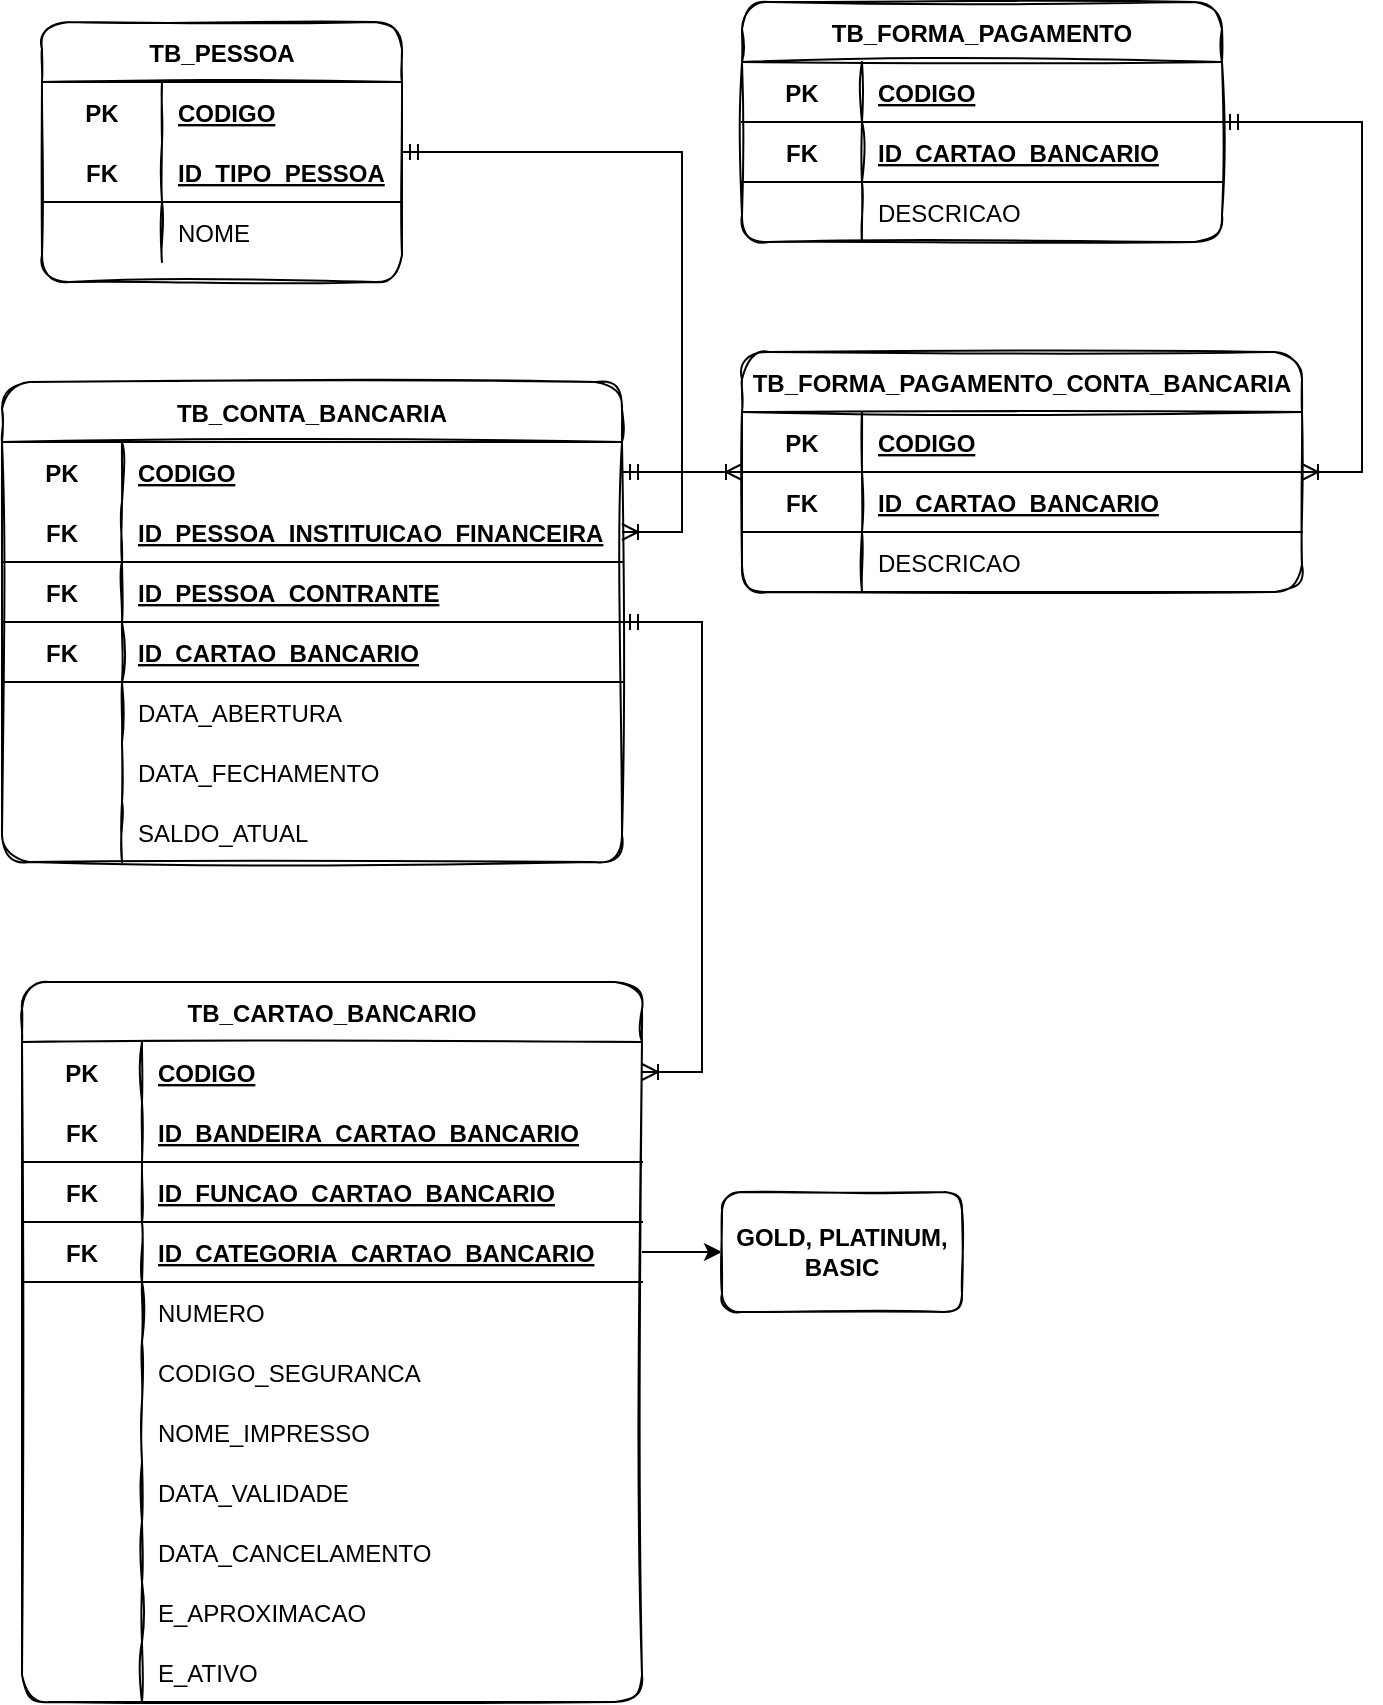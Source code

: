 <mxfile version="20.2.3" type="device"><diagram id="7xAocOdimt_R-iWWZXee" name="Página-1"><mxGraphModel dx="1460" dy="790" grid="1" gridSize="10" guides="1" tooltips="1" connect="1" arrows="1" fold="1" page="1" pageScale="1" pageWidth="827" pageHeight="1169" math="0" shadow="0"><root><mxCell id="0"/><mxCell id="1" parent="0"/><mxCell id="Hyf681FsV0uD0rHjNkqq-1" value="TB_PESSOA" style="shape=table;startSize=30;container=1;collapsible=1;childLayout=tableLayout;fixedRows=1;rowLines=0;fontStyle=1;align=center;resizeLast=1;rounded=1;sketch=1;shadow=0;" vertex="1" parent="1"><mxGeometry x="30" y="20" width="180" height="130" as="geometry"/></mxCell><mxCell id="Hyf681FsV0uD0rHjNkqq-2" value="" style="shape=tableRow;horizontal=0;startSize=0;swimlaneHead=0;swimlaneBody=0;fillColor=none;collapsible=0;dropTarget=0;points=[[0,0.5],[1,0.5]];portConstraint=eastwest;top=0;left=0;right=0;bottom=0;" vertex="1" parent="Hyf681FsV0uD0rHjNkqq-1"><mxGeometry y="30" width="180" height="30" as="geometry"/></mxCell><mxCell id="Hyf681FsV0uD0rHjNkqq-3" value="PK" style="shape=partialRectangle;connectable=0;fillColor=none;top=0;left=0;bottom=0;right=0;fontStyle=1;overflow=hidden;" vertex="1" parent="Hyf681FsV0uD0rHjNkqq-2"><mxGeometry width="60" height="30" as="geometry"><mxRectangle width="60" height="30" as="alternateBounds"/></mxGeometry></mxCell><mxCell id="Hyf681FsV0uD0rHjNkqq-4" value="CODIGO" style="shape=partialRectangle;connectable=0;fillColor=none;top=0;left=0;bottom=0;right=0;align=left;spacingLeft=6;fontStyle=5;overflow=hidden;" vertex="1" parent="Hyf681FsV0uD0rHjNkqq-2"><mxGeometry x="60" width="120" height="30" as="geometry"><mxRectangle width="120" height="30" as="alternateBounds"/></mxGeometry></mxCell><mxCell id="Hyf681FsV0uD0rHjNkqq-5" value="" style="shape=tableRow;horizontal=0;startSize=0;swimlaneHead=0;swimlaneBody=0;fillColor=none;collapsible=0;dropTarget=0;points=[[0,0.5],[1,0.5]];portConstraint=eastwest;top=0;left=0;right=0;bottom=1;" vertex="1" parent="Hyf681FsV0uD0rHjNkqq-1"><mxGeometry y="60" width="180" height="30" as="geometry"/></mxCell><mxCell id="Hyf681FsV0uD0rHjNkqq-6" value="FK" style="shape=partialRectangle;connectable=0;fillColor=none;top=0;left=0;bottom=0;right=0;fontStyle=1;overflow=hidden;" vertex="1" parent="Hyf681FsV0uD0rHjNkqq-5"><mxGeometry width="60" height="30" as="geometry"><mxRectangle width="60" height="30" as="alternateBounds"/></mxGeometry></mxCell><mxCell id="Hyf681FsV0uD0rHjNkqq-7" value="ID_TIPO_PESSOA" style="shape=partialRectangle;connectable=0;fillColor=none;top=0;left=0;bottom=0;right=0;align=left;spacingLeft=6;fontStyle=5;overflow=hidden;" vertex="1" parent="Hyf681FsV0uD0rHjNkqq-5"><mxGeometry x="60" width="120" height="30" as="geometry"><mxRectangle width="120" height="30" as="alternateBounds"/></mxGeometry></mxCell><mxCell id="Hyf681FsV0uD0rHjNkqq-8" value="" style="shape=tableRow;horizontal=0;startSize=0;swimlaneHead=0;swimlaneBody=0;fillColor=none;collapsible=0;dropTarget=0;points=[[0,0.5],[1,0.5]];portConstraint=eastwest;top=0;left=0;right=0;bottom=0;" vertex="1" parent="Hyf681FsV0uD0rHjNkqq-1"><mxGeometry y="90" width="180" height="30" as="geometry"/></mxCell><mxCell id="Hyf681FsV0uD0rHjNkqq-9" value="" style="shape=partialRectangle;connectable=0;fillColor=none;top=0;left=0;bottom=0;right=0;editable=1;overflow=hidden;" vertex="1" parent="Hyf681FsV0uD0rHjNkqq-8"><mxGeometry width="60" height="30" as="geometry"><mxRectangle width="60" height="30" as="alternateBounds"/></mxGeometry></mxCell><mxCell id="Hyf681FsV0uD0rHjNkqq-10" value="NOME" style="shape=partialRectangle;connectable=0;fillColor=none;top=0;left=0;bottom=0;right=0;align=left;spacingLeft=6;overflow=hidden;" vertex="1" parent="Hyf681FsV0uD0rHjNkqq-8"><mxGeometry x="60" width="120" height="30" as="geometry"><mxRectangle width="120" height="30" as="alternateBounds"/></mxGeometry></mxCell><mxCell id="Hyf681FsV0uD0rHjNkqq-14" value="TB_CONTA_BANCARIA" style="shape=table;startSize=30;container=1;collapsible=1;childLayout=tableLayout;fixedRows=1;rowLines=0;fontStyle=1;align=center;resizeLast=1;rounded=1;sketch=1;shadow=0;" vertex="1" parent="1"><mxGeometry x="10" y="200" width="310" height="240" as="geometry"/></mxCell><mxCell id="Hyf681FsV0uD0rHjNkqq-15" value="" style="shape=tableRow;horizontal=0;startSize=0;swimlaneHead=0;swimlaneBody=0;fillColor=none;collapsible=0;dropTarget=0;points=[[0,0.5],[1,0.5]];portConstraint=eastwest;top=0;left=0;right=0;bottom=0;" vertex="1" parent="Hyf681FsV0uD0rHjNkqq-14"><mxGeometry y="30" width="310" height="30" as="geometry"/></mxCell><mxCell id="Hyf681FsV0uD0rHjNkqq-16" value="PK" style="shape=partialRectangle;connectable=0;fillColor=none;top=0;left=0;bottom=0;right=0;fontStyle=1;overflow=hidden;" vertex="1" parent="Hyf681FsV0uD0rHjNkqq-15"><mxGeometry width="60" height="30" as="geometry"><mxRectangle width="60" height="30" as="alternateBounds"/></mxGeometry></mxCell><mxCell id="Hyf681FsV0uD0rHjNkqq-17" value="CODIGO" style="shape=partialRectangle;connectable=0;fillColor=none;top=0;left=0;bottom=0;right=0;align=left;spacingLeft=6;fontStyle=5;overflow=hidden;" vertex="1" parent="Hyf681FsV0uD0rHjNkqq-15"><mxGeometry x="60" width="250" height="30" as="geometry"><mxRectangle width="250" height="30" as="alternateBounds"/></mxGeometry></mxCell><mxCell id="Hyf681FsV0uD0rHjNkqq-18" value="" style="shape=tableRow;horizontal=0;startSize=0;swimlaneHead=0;swimlaneBody=0;fillColor=none;collapsible=0;dropTarget=0;points=[[0,0.5],[1,0.5]];portConstraint=eastwest;top=0;left=0;right=0;bottom=1;" vertex="1" parent="Hyf681FsV0uD0rHjNkqq-14"><mxGeometry y="60" width="310" height="30" as="geometry"/></mxCell><mxCell id="Hyf681FsV0uD0rHjNkqq-19" value="FK" style="shape=partialRectangle;connectable=0;fillColor=none;top=0;left=0;bottom=0;right=0;fontStyle=1;overflow=hidden;" vertex="1" parent="Hyf681FsV0uD0rHjNkqq-18"><mxGeometry width="60" height="30" as="geometry"><mxRectangle width="60" height="30" as="alternateBounds"/></mxGeometry></mxCell><mxCell id="Hyf681FsV0uD0rHjNkqq-20" value="ID_PESSOA_INSTITUICAO_FINANCEIRA" style="shape=partialRectangle;connectable=0;fillColor=none;top=0;left=0;bottom=0;right=0;align=left;spacingLeft=6;fontStyle=5;overflow=hidden;" vertex="1" parent="Hyf681FsV0uD0rHjNkqq-18"><mxGeometry x="60" width="250" height="30" as="geometry"><mxRectangle width="250" height="30" as="alternateBounds"/></mxGeometry></mxCell><mxCell id="Hyf681FsV0uD0rHjNkqq-40" value="" style="shape=tableRow;horizontal=0;startSize=0;swimlaneHead=0;swimlaneBody=0;fillColor=none;collapsible=0;dropTarget=0;points=[[0,0.5],[1,0.5]];portConstraint=eastwest;top=0;left=0;right=0;bottom=1;" vertex="1" parent="Hyf681FsV0uD0rHjNkqq-14"><mxGeometry y="90" width="310" height="30" as="geometry"/></mxCell><mxCell id="Hyf681FsV0uD0rHjNkqq-41" value="FK" style="shape=partialRectangle;connectable=0;fillColor=none;top=0;left=0;bottom=0;right=0;fontStyle=1;overflow=hidden;" vertex="1" parent="Hyf681FsV0uD0rHjNkqq-40"><mxGeometry width="60" height="30" as="geometry"><mxRectangle width="60" height="30" as="alternateBounds"/></mxGeometry></mxCell><mxCell id="Hyf681FsV0uD0rHjNkqq-42" value="ID_PESSOA_CONTRANTE" style="shape=partialRectangle;connectable=0;fillColor=none;top=0;left=0;bottom=0;right=0;align=left;spacingLeft=6;fontStyle=5;overflow=hidden;" vertex="1" parent="Hyf681FsV0uD0rHjNkqq-40"><mxGeometry x="60" width="250" height="30" as="geometry"><mxRectangle width="250" height="30" as="alternateBounds"/></mxGeometry></mxCell><mxCell id="Hyf681FsV0uD0rHjNkqq-43" value="" style="shape=tableRow;horizontal=0;startSize=0;swimlaneHead=0;swimlaneBody=0;fillColor=none;collapsible=0;dropTarget=0;points=[[0,0.5],[1,0.5]];portConstraint=eastwest;top=0;left=0;right=0;bottom=1;" vertex="1" parent="Hyf681FsV0uD0rHjNkqq-14"><mxGeometry y="120" width="310" height="30" as="geometry"/></mxCell><mxCell id="Hyf681FsV0uD0rHjNkqq-44" value="FK" style="shape=partialRectangle;connectable=0;fillColor=none;top=0;left=0;bottom=0;right=0;fontStyle=1;overflow=hidden;" vertex="1" parent="Hyf681FsV0uD0rHjNkqq-43"><mxGeometry width="60" height="30" as="geometry"><mxRectangle width="60" height="30" as="alternateBounds"/></mxGeometry></mxCell><mxCell id="Hyf681FsV0uD0rHjNkqq-45" value="ID_CARTAO_BANCARIO" style="shape=partialRectangle;connectable=0;fillColor=none;top=0;left=0;bottom=0;right=0;align=left;spacingLeft=6;fontStyle=5;overflow=hidden;" vertex="1" parent="Hyf681FsV0uD0rHjNkqq-43"><mxGeometry x="60" width="250" height="30" as="geometry"><mxRectangle width="250" height="30" as="alternateBounds"/></mxGeometry></mxCell><mxCell id="Hyf681FsV0uD0rHjNkqq-21" value="" style="shape=tableRow;horizontal=0;startSize=0;swimlaneHead=0;swimlaneBody=0;fillColor=none;collapsible=0;dropTarget=0;points=[[0,0.5],[1,0.5]];portConstraint=eastwest;top=0;left=0;right=0;bottom=0;" vertex="1" parent="Hyf681FsV0uD0rHjNkqq-14"><mxGeometry y="150" width="310" height="30" as="geometry"/></mxCell><mxCell id="Hyf681FsV0uD0rHjNkqq-22" value="" style="shape=partialRectangle;connectable=0;fillColor=none;top=0;left=0;bottom=0;right=0;editable=1;overflow=hidden;" vertex="1" parent="Hyf681FsV0uD0rHjNkqq-21"><mxGeometry width="60" height="30" as="geometry"><mxRectangle width="60" height="30" as="alternateBounds"/></mxGeometry></mxCell><mxCell id="Hyf681FsV0uD0rHjNkqq-23" value="DATA_ABERTURA" style="shape=partialRectangle;connectable=0;fillColor=none;top=0;left=0;bottom=0;right=0;align=left;spacingLeft=6;overflow=hidden;" vertex="1" parent="Hyf681FsV0uD0rHjNkqq-21"><mxGeometry x="60" width="250" height="30" as="geometry"><mxRectangle width="250" height="30" as="alternateBounds"/></mxGeometry></mxCell><mxCell id="Hyf681FsV0uD0rHjNkqq-46" value="" style="shape=tableRow;horizontal=0;startSize=0;swimlaneHead=0;swimlaneBody=0;fillColor=none;collapsible=0;dropTarget=0;points=[[0,0.5],[1,0.5]];portConstraint=eastwest;top=0;left=0;right=0;bottom=0;" vertex="1" parent="Hyf681FsV0uD0rHjNkqq-14"><mxGeometry y="180" width="310" height="30" as="geometry"/></mxCell><mxCell id="Hyf681FsV0uD0rHjNkqq-47" value="" style="shape=partialRectangle;connectable=0;fillColor=none;top=0;left=0;bottom=0;right=0;editable=1;overflow=hidden;" vertex="1" parent="Hyf681FsV0uD0rHjNkqq-46"><mxGeometry width="60" height="30" as="geometry"><mxRectangle width="60" height="30" as="alternateBounds"/></mxGeometry></mxCell><mxCell id="Hyf681FsV0uD0rHjNkqq-48" value="DATA_FECHAMENTO" style="shape=partialRectangle;connectable=0;fillColor=none;top=0;left=0;bottom=0;right=0;align=left;spacingLeft=6;overflow=hidden;" vertex="1" parent="Hyf681FsV0uD0rHjNkqq-46"><mxGeometry x="60" width="250" height="30" as="geometry"><mxRectangle width="250" height="30" as="alternateBounds"/></mxGeometry></mxCell><mxCell id="Hyf681FsV0uD0rHjNkqq-24" value="" style="shape=tableRow;horizontal=0;startSize=0;swimlaneHead=0;swimlaneBody=0;fillColor=none;collapsible=0;dropTarget=0;points=[[0,0.5],[1,0.5]];portConstraint=eastwest;top=0;left=0;right=0;bottom=0;" vertex="1" parent="Hyf681FsV0uD0rHjNkqq-14"><mxGeometry y="210" width="310" height="30" as="geometry"/></mxCell><mxCell id="Hyf681FsV0uD0rHjNkqq-25" value="" style="shape=partialRectangle;connectable=0;fillColor=none;top=0;left=0;bottom=0;right=0;editable=1;overflow=hidden;" vertex="1" parent="Hyf681FsV0uD0rHjNkqq-24"><mxGeometry width="60" height="30" as="geometry"><mxRectangle width="60" height="30" as="alternateBounds"/></mxGeometry></mxCell><mxCell id="Hyf681FsV0uD0rHjNkqq-26" value="SALDO_ATUAL" style="shape=partialRectangle;connectable=0;fillColor=none;top=0;left=0;bottom=0;right=0;align=left;spacingLeft=6;overflow=hidden;" vertex="1" parent="Hyf681FsV0uD0rHjNkqq-24"><mxGeometry x="60" width="250" height="30" as="geometry"><mxRectangle width="250" height="30" as="alternateBounds"/></mxGeometry></mxCell><mxCell id="Hyf681FsV0uD0rHjNkqq-27" value="TB_FORMA_PAGAMENTO" style="shape=table;startSize=30;container=1;collapsible=1;childLayout=tableLayout;fixedRows=1;rowLines=0;fontStyle=1;align=center;resizeLast=1;rounded=1;sketch=1;shadow=0;" vertex="1" parent="1"><mxGeometry x="380" y="10" width="240" height="120" as="geometry"/></mxCell><mxCell id="Hyf681FsV0uD0rHjNkqq-31" value="" style="shape=tableRow;horizontal=0;startSize=0;swimlaneHead=0;swimlaneBody=0;fillColor=none;collapsible=0;dropTarget=0;points=[[0,0.5],[1,0.5]];portConstraint=eastwest;top=0;left=0;right=0;bottom=1;" vertex="1" parent="Hyf681FsV0uD0rHjNkqq-27"><mxGeometry y="30" width="240" height="30" as="geometry"/></mxCell><mxCell id="Hyf681FsV0uD0rHjNkqq-32" value="PK" style="shape=partialRectangle;connectable=0;fillColor=none;top=0;left=0;bottom=0;right=0;fontStyle=1;overflow=hidden;" vertex="1" parent="Hyf681FsV0uD0rHjNkqq-31"><mxGeometry width="60" height="30" as="geometry"><mxRectangle width="60" height="30" as="alternateBounds"/></mxGeometry></mxCell><mxCell id="Hyf681FsV0uD0rHjNkqq-33" value="CODIGO" style="shape=partialRectangle;connectable=0;fillColor=none;top=0;left=0;bottom=0;right=0;align=left;spacingLeft=6;fontStyle=5;overflow=hidden;" vertex="1" parent="Hyf681FsV0uD0rHjNkqq-31"><mxGeometry x="60" width="180" height="30" as="geometry"><mxRectangle width="180" height="30" as="alternateBounds"/></mxGeometry></mxCell><mxCell id="Hyf681FsV0uD0rHjNkqq-115" value="" style="shape=tableRow;horizontal=0;startSize=0;swimlaneHead=0;swimlaneBody=0;fillColor=none;collapsible=0;dropTarget=0;points=[[0,0.5],[1,0.5]];portConstraint=eastwest;top=0;left=0;right=0;bottom=1;" vertex="1" parent="Hyf681FsV0uD0rHjNkqq-27"><mxGeometry y="60" width="240" height="30" as="geometry"/></mxCell><mxCell id="Hyf681FsV0uD0rHjNkqq-116" value="FK" style="shape=partialRectangle;connectable=0;fillColor=none;top=0;left=0;bottom=0;right=0;fontStyle=1;overflow=hidden;" vertex="1" parent="Hyf681FsV0uD0rHjNkqq-115"><mxGeometry width="60" height="30" as="geometry"><mxRectangle width="60" height="30" as="alternateBounds"/></mxGeometry></mxCell><mxCell id="Hyf681FsV0uD0rHjNkqq-117" value="ID_CARTAO_BANCARIO" style="shape=partialRectangle;connectable=0;fillColor=none;top=0;left=0;bottom=0;right=0;align=left;spacingLeft=6;fontStyle=5;overflow=hidden;" vertex="1" parent="Hyf681FsV0uD0rHjNkqq-115"><mxGeometry x="60" width="180" height="30" as="geometry"><mxRectangle width="180" height="30" as="alternateBounds"/></mxGeometry></mxCell><mxCell id="Hyf681FsV0uD0rHjNkqq-34" value="" style="shape=tableRow;horizontal=0;startSize=0;swimlaneHead=0;swimlaneBody=0;fillColor=none;collapsible=0;dropTarget=0;points=[[0,0.5],[1,0.5]];portConstraint=eastwest;top=0;left=0;right=0;bottom=0;" vertex="1" parent="Hyf681FsV0uD0rHjNkqq-27"><mxGeometry y="90" width="240" height="30" as="geometry"/></mxCell><mxCell id="Hyf681FsV0uD0rHjNkqq-35" value="" style="shape=partialRectangle;connectable=0;fillColor=none;top=0;left=0;bottom=0;right=0;editable=1;overflow=hidden;" vertex="1" parent="Hyf681FsV0uD0rHjNkqq-34"><mxGeometry width="60" height="30" as="geometry"><mxRectangle width="60" height="30" as="alternateBounds"/></mxGeometry></mxCell><mxCell id="Hyf681FsV0uD0rHjNkqq-36" value="DESCRICAO" style="shape=partialRectangle;connectable=0;fillColor=none;top=0;left=0;bottom=0;right=0;align=left;spacingLeft=6;overflow=hidden;" vertex="1" parent="Hyf681FsV0uD0rHjNkqq-34"><mxGeometry x="60" width="180" height="30" as="geometry"><mxRectangle width="180" height="30" as="alternateBounds"/></mxGeometry></mxCell><mxCell id="Hyf681FsV0uD0rHjNkqq-114" value="" style="edgeStyle=orthogonalEdgeStyle;rounded=0;orthogonalLoop=1;jettySize=auto;html=1;" edge="1" parent="1" source="Hyf681FsV0uD0rHjNkqq-62" target="Hyf681FsV0uD0rHjNkqq-113"><mxGeometry relative="1" as="geometry"/></mxCell><mxCell id="Hyf681FsV0uD0rHjNkqq-52" value="TB_CARTAO_BANCARIO" style="shape=table;startSize=30;container=1;collapsible=1;childLayout=tableLayout;fixedRows=1;rowLines=0;fontStyle=1;align=center;resizeLast=1;rounded=1;sketch=1;shadow=0;" vertex="1" parent="1"><mxGeometry x="20" y="500" width="310" height="360" as="geometry"/></mxCell><mxCell id="Hyf681FsV0uD0rHjNkqq-53" value="" style="shape=tableRow;horizontal=0;startSize=0;swimlaneHead=0;swimlaneBody=0;fillColor=none;collapsible=0;dropTarget=0;points=[[0,0.5],[1,0.5]];portConstraint=eastwest;top=0;left=0;right=0;bottom=0;" vertex="1" parent="Hyf681FsV0uD0rHjNkqq-52"><mxGeometry y="30" width="310" height="30" as="geometry"/></mxCell><mxCell id="Hyf681FsV0uD0rHjNkqq-54" value="PK" style="shape=partialRectangle;connectable=0;fillColor=none;top=0;left=0;bottom=0;right=0;fontStyle=1;overflow=hidden;" vertex="1" parent="Hyf681FsV0uD0rHjNkqq-53"><mxGeometry width="60" height="30" as="geometry"><mxRectangle width="60" height="30" as="alternateBounds"/></mxGeometry></mxCell><mxCell id="Hyf681FsV0uD0rHjNkqq-55" value="CODIGO" style="shape=partialRectangle;connectable=0;fillColor=none;top=0;left=0;bottom=0;right=0;align=left;spacingLeft=6;fontStyle=5;overflow=hidden;" vertex="1" parent="Hyf681FsV0uD0rHjNkqq-53"><mxGeometry x="60" width="250" height="30" as="geometry"><mxRectangle width="250" height="30" as="alternateBounds"/></mxGeometry></mxCell><mxCell id="Hyf681FsV0uD0rHjNkqq-56" value="" style="shape=tableRow;horizontal=0;startSize=0;swimlaneHead=0;swimlaneBody=0;fillColor=none;collapsible=0;dropTarget=0;points=[[0,0.5],[1,0.5]];portConstraint=eastwest;top=0;left=0;right=0;bottom=1;" vertex="1" parent="Hyf681FsV0uD0rHjNkqq-52"><mxGeometry y="60" width="310" height="30" as="geometry"/></mxCell><mxCell id="Hyf681FsV0uD0rHjNkqq-57" value="FK" style="shape=partialRectangle;connectable=0;fillColor=none;top=0;left=0;bottom=0;right=0;fontStyle=1;overflow=hidden;" vertex="1" parent="Hyf681FsV0uD0rHjNkqq-56"><mxGeometry width="60" height="30" as="geometry"><mxRectangle width="60" height="30" as="alternateBounds"/></mxGeometry></mxCell><mxCell id="Hyf681FsV0uD0rHjNkqq-58" value="ID_BANDEIRA_CARTAO_BANCARIO" style="shape=partialRectangle;connectable=0;fillColor=none;top=0;left=0;bottom=0;right=0;align=left;spacingLeft=6;fontStyle=5;overflow=hidden;" vertex="1" parent="Hyf681FsV0uD0rHjNkqq-56"><mxGeometry x="60" width="250" height="30" as="geometry"><mxRectangle width="250" height="30" as="alternateBounds"/></mxGeometry></mxCell><mxCell id="Hyf681FsV0uD0rHjNkqq-59" value="" style="shape=tableRow;horizontal=0;startSize=0;swimlaneHead=0;swimlaneBody=0;fillColor=none;collapsible=0;dropTarget=0;points=[[0,0.5],[1,0.5]];portConstraint=eastwest;top=0;left=0;right=0;bottom=1;" vertex="1" parent="Hyf681FsV0uD0rHjNkqq-52"><mxGeometry y="90" width="310" height="30" as="geometry"/></mxCell><mxCell id="Hyf681FsV0uD0rHjNkqq-60" value="FK" style="shape=partialRectangle;connectable=0;fillColor=none;top=0;left=0;bottom=0;right=0;fontStyle=1;overflow=hidden;" vertex="1" parent="Hyf681FsV0uD0rHjNkqq-59"><mxGeometry width="60" height="30" as="geometry"><mxRectangle width="60" height="30" as="alternateBounds"/></mxGeometry></mxCell><mxCell id="Hyf681FsV0uD0rHjNkqq-61" value="ID_FUNCAO_CARTAO_BANCARIO" style="shape=partialRectangle;connectable=0;fillColor=none;top=0;left=0;bottom=0;right=0;align=left;spacingLeft=6;fontStyle=5;overflow=hidden;" vertex="1" parent="Hyf681FsV0uD0rHjNkqq-59"><mxGeometry x="60" width="250" height="30" as="geometry"><mxRectangle width="250" height="30" as="alternateBounds"/></mxGeometry></mxCell><mxCell id="Hyf681FsV0uD0rHjNkqq-62" value="" style="shape=tableRow;horizontal=0;startSize=0;swimlaneHead=0;swimlaneBody=0;fillColor=none;collapsible=0;dropTarget=0;points=[[0,0.5],[1,0.5]];portConstraint=eastwest;top=0;left=0;right=0;bottom=1;" vertex="1" parent="Hyf681FsV0uD0rHjNkqq-52"><mxGeometry y="120" width="310" height="30" as="geometry"/></mxCell><mxCell id="Hyf681FsV0uD0rHjNkqq-63" value="FK" style="shape=partialRectangle;connectable=0;fillColor=none;top=0;left=0;bottom=0;right=0;fontStyle=1;overflow=hidden;" vertex="1" parent="Hyf681FsV0uD0rHjNkqq-62"><mxGeometry width="60" height="30" as="geometry"><mxRectangle width="60" height="30" as="alternateBounds"/></mxGeometry></mxCell><mxCell id="Hyf681FsV0uD0rHjNkqq-64" value="ID_CATEGORIA_CARTAO_BANCARIO" style="shape=partialRectangle;connectable=0;fillColor=none;top=0;left=0;bottom=0;right=0;align=left;spacingLeft=6;fontStyle=5;overflow=hidden;" vertex="1" parent="Hyf681FsV0uD0rHjNkqq-62"><mxGeometry x="60" width="250" height="30" as="geometry"><mxRectangle width="250" height="30" as="alternateBounds"/></mxGeometry></mxCell><mxCell id="Hyf681FsV0uD0rHjNkqq-65" value="" style="shape=tableRow;horizontal=0;startSize=0;swimlaneHead=0;swimlaneBody=0;fillColor=none;collapsible=0;dropTarget=0;points=[[0,0.5],[1,0.5]];portConstraint=eastwest;top=0;left=0;right=0;bottom=0;" vertex="1" parent="Hyf681FsV0uD0rHjNkqq-52"><mxGeometry y="150" width="310" height="30" as="geometry"/></mxCell><mxCell id="Hyf681FsV0uD0rHjNkqq-66" value="" style="shape=partialRectangle;connectable=0;fillColor=none;top=0;left=0;bottom=0;right=0;editable=1;overflow=hidden;" vertex="1" parent="Hyf681FsV0uD0rHjNkqq-65"><mxGeometry width="60" height="30" as="geometry"><mxRectangle width="60" height="30" as="alternateBounds"/></mxGeometry></mxCell><mxCell id="Hyf681FsV0uD0rHjNkqq-67" value="NUMERO" style="shape=partialRectangle;connectable=0;fillColor=none;top=0;left=0;bottom=0;right=0;align=left;spacingLeft=6;overflow=hidden;" vertex="1" parent="Hyf681FsV0uD0rHjNkqq-65"><mxGeometry x="60" width="250" height="30" as="geometry"><mxRectangle width="250" height="30" as="alternateBounds"/></mxGeometry></mxCell><mxCell id="Hyf681FsV0uD0rHjNkqq-74" value="" style="shape=tableRow;horizontal=0;startSize=0;swimlaneHead=0;swimlaneBody=0;fillColor=none;collapsible=0;dropTarget=0;points=[[0,0.5],[1,0.5]];portConstraint=eastwest;top=0;left=0;right=0;bottom=0;" vertex="1" parent="Hyf681FsV0uD0rHjNkqq-52"><mxGeometry y="180" width="310" height="30" as="geometry"/></mxCell><mxCell id="Hyf681FsV0uD0rHjNkqq-75" value="" style="shape=partialRectangle;connectable=0;fillColor=none;top=0;left=0;bottom=0;right=0;editable=1;overflow=hidden;" vertex="1" parent="Hyf681FsV0uD0rHjNkqq-74"><mxGeometry width="60" height="30" as="geometry"><mxRectangle width="60" height="30" as="alternateBounds"/></mxGeometry></mxCell><mxCell id="Hyf681FsV0uD0rHjNkqq-76" value="CODIGO_SEGURANCA" style="shape=partialRectangle;connectable=0;fillColor=none;top=0;left=0;bottom=0;right=0;align=left;spacingLeft=6;overflow=hidden;" vertex="1" parent="Hyf681FsV0uD0rHjNkqq-74"><mxGeometry x="60" width="250" height="30" as="geometry"><mxRectangle width="250" height="30" as="alternateBounds"/></mxGeometry></mxCell><mxCell id="Hyf681FsV0uD0rHjNkqq-77" value="" style="shape=tableRow;horizontal=0;startSize=0;swimlaneHead=0;swimlaneBody=0;fillColor=none;collapsible=0;dropTarget=0;points=[[0,0.5],[1,0.5]];portConstraint=eastwest;top=0;left=0;right=0;bottom=0;" vertex="1" parent="Hyf681FsV0uD0rHjNkqq-52"><mxGeometry y="210" width="310" height="30" as="geometry"/></mxCell><mxCell id="Hyf681FsV0uD0rHjNkqq-78" value="" style="shape=partialRectangle;connectable=0;fillColor=none;top=0;left=0;bottom=0;right=0;editable=1;overflow=hidden;" vertex="1" parent="Hyf681FsV0uD0rHjNkqq-77"><mxGeometry width="60" height="30" as="geometry"><mxRectangle width="60" height="30" as="alternateBounds"/></mxGeometry></mxCell><mxCell id="Hyf681FsV0uD0rHjNkqq-79" value="NOME_IMPRESSO" style="shape=partialRectangle;connectable=0;fillColor=none;top=0;left=0;bottom=0;right=0;align=left;spacingLeft=6;overflow=hidden;" vertex="1" parent="Hyf681FsV0uD0rHjNkqq-77"><mxGeometry x="60" width="250" height="30" as="geometry"><mxRectangle width="250" height="30" as="alternateBounds"/></mxGeometry></mxCell><mxCell id="Hyf681FsV0uD0rHjNkqq-80" value="" style="shape=tableRow;horizontal=0;startSize=0;swimlaneHead=0;swimlaneBody=0;fillColor=none;collapsible=0;dropTarget=0;points=[[0,0.5],[1,0.5]];portConstraint=eastwest;top=0;left=0;right=0;bottom=0;" vertex="1" parent="Hyf681FsV0uD0rHjNkqq-52"><mxGeometry y="240" width="310" height="30" as="geometry"/></mxCell><mxCell id="Hyf681FsV0uD0rHjNkqq-81" value="" style="shape=partialRectangle;connectable=0;fillColor=none;top=0;left=0;bottom=0;right=0;editable=1;overflow=hidden;" vertex="1" parent="Hyf681FsV0uD0rHjNkqq-80"><mxGeometry width="60" height="30" as="geometry"><mxRectangle width="60" height="30" as="alternateBounds"/></mxGeometry></mxCell><mxCell id="Hyf681FsV0uD0rHjNkqq-82" value="DATA_VALIDADE" style="shape=partialRectangle;connectable=0;fillColor=none;top=0;left=0;bottom=0;right=0;align=left;spacingLeft=6;overflow=hidden;" vertex="1" parent="Hyf681FsV0uD0rHjNkqq-80"><mxGeometry x="60" width="250" height="30" as="geometry"><mxRectangle width="250" height="30" as="alternateBounds"/></mxGeometry></mxCell><mxCell id="Hyf681FsV0uD0rHjNkqq-68" value="" style="shape=tableRow;horizontal=0;startSize=0;swimlaneHead=0;swimlaneBody=0;fillColor=none;collapsible=0;dropTarget=0;points=[[0,0.5],[1,0.5]];portConstraint=eastwest;top=0;left=0;right=0;bottom=0;" vertex="1" parent="Hyf681FsV0uD0rHjNkqq-52"><mxGeometry y="270" width="310" height="30" as="geometry"/></mxCell><mxCell id="Hyf681FsV0uD0rHjNkqq-69" value="" style="shape=partialRectangle;connectable=0;fillColor=none;top=0;left=0;bottom=0;right=0;editable=1;overflow=hidden;" vertex="1" parent="Hyf681FsV0uD0rHjNkqq-68"><mxGeometry width="60" height="30" as="geometry"><mxRectangle width="60" height="30" as="alternateBounds"/></mxGeometry></mxCell><mxCell id="Hyf681FsV0uD0rHjNkqq-70" value="DATA_CANCELAMENTO" style="shape=partialRectangle;connectable=0;fillColor=none;top=0;left=0;bottom=0;right=0;align=left;spacingLeft=6;overflow=hidden;" vertex="1" parent="Hyf681FsV0uD0rHjNkqq-68"><mxGeometry x="60" width="250" height="30" as="geometry"><mxRectangle width="250" height="30" as="alternateBounds"/></mxGeometry></mxCell><mxCell id="Hyf681FsV0uD0rHjNkqq-71" value="" style="shape=tableRow;horizontal=0;startSize=0;swimlaneHead=0;swimlaneBody=0;fillColor=none;collapsible=0;dropTarget=0;points=[[0,0.5],[1,0.5]];portConstraint=eastwest;top=0;left=0;right=0;bottom=0;" vertex="1" parent="Hyf681FsV0uD0rHjNkqq-52"><mxGeometry y="300" width="310" height="30" as="geometry"/></mxCell><mxCell id="Hyf681FsV0uD0rHjNkqq-72" value="" style="shape=partialRectangle;connectable=0;fillColor=none;top=0;left=0;bottom=0;right=0;editable=1;overflow=hidden;" vertex="1" parent="Hyf681FsV0uD0rHjNkqq-71"><mxGeometry width="60" height="30" as="geometry"><mxRectangle width="60" height="30" as="alternateBounds"/></mxGeometry></mxCell><mxCell id="Hyf681FsV0uD0rHjNkqq-73" value="E_APROXIMACAO" style="shape=partialRectangle;connectable=0;fillColor=none;top=0;left=0;bottom=0;right=0;align=left;spacingLeft=6;overflow=hidden;" vertex="1" parent="Hyf681FsV0uD0rHjNkqq-71"><mxGeometry x="60" width="250" height="30" as="geometry"><mxRectangle width="250" height="30" as="alternateBounds"/></mxGeometry></mxCell><mxCell id="Hyf681FsV0uD0rHjNkqq-83" value="" style="shape=tableRow;horizontal=0;startSize=0;swimlaneHead=0;swimlaneBody=0;fillColor=none;collapsible=0;dropTarget=0;points=[[0,0.5],[1,0.5]];portConstraint=eastwest;top=0;left=0;right=0;bottom=0;" vertex="1" parent="Hyf681FsV0uD0rHjNkqq-52"><mxGeometry y="330" width="310" height="30" as="geometry"/></mxCell><mxCell id="Hyf681FsV0uD0rHjNkqq-84" value="" style="shape=partialRectangle;connectable=0;fillColor=none;top=0;left=0;bottom=0;right=0;editable=1;overflow=hidden;" vertex="1" parent="Hyf681FsV0uD0rHjNkqq-83"><mxGeometry width="60" height="30" as="geometry"><mxRectangle width="60" height="30" as="alternateBounds"/></mxGeometry></mxCell><mxCell id="Hyf681FsV0uD0rHjNkqq-85" value="E_ATIVO" style="shape=partialRectangle;connectable=0;fillColor=none;top=0;left=0;bottom=0;right=0;align=left;spacingLeft=6;overflow=hidden;" vertex="1" parent="Hyf681FsV0uD0rHjNkqq-83"><mxGeometry x="60" width="250" height="30" as="geometry"><mxRectangle width="250" height="30" as="alternateBounds"/></mxGeometry></mxCell><mxCell id="Hyf681FsV0uD0rHjNkqq-86" value="" style="edgeStyle=entityRelationEdgeStyle;fontSize=12;html=1;endArrow=ERoneToMany;startArrow=ERmandOne;rounded=0;" edge="1" parent="1" source="Hyf681FsV0uD0rHjNkqq-14" target="Hyf681FsV0uD0rHjNkqq-53"><mxGeometry width="100" height="100" relative="1" as="geometry"><mxPoint x="480" y="450" as="sourcePoint"/><mxPoint x="580" y="350" as="targetPoint"/></mxGeometry></mxCell><mxCell id="Hyf681FsV0uD0rHjNkqq-113" value="GOLD, PLATINUM, BASIC" style="whiteSpace=wrap;html=1;startSize=30;fontStyle=1;rounded=1;sketch=1;shadow=0;" vertex="1" parent="1"><mxGeometry x="370" y="605" width="120" height="60" as="geometry"/></mxCell><mxCell id="Hyf681FsV0uD0rHjNkqq-118" value="TB_FORMA_PAGAMENTO_CONTA_BANCARIA" style="shape=table;startSize=30;container=1;collapsible=1;childLayout=tableLayout;fixedRows=1;rowLines=0;fontStyle=1;align=center;resizeLast=1;rounded=1;sketch=1;shadow=0;" vertex="1" parent="1"><mxGeometry x="380" y="185" width="280" height="120" as="geometry"/></mxCell><mxCell id="Hyf681FsV0uD0rHjNkqq-119" value="" style="shape=tableRow;horizontal=0;startSize=0;swimlaneHead=0;swimlaneBody=0;fillColor=none;collapsible=0;dropTarget=0;points=[[0,0.5],[1,0.5]];portConstraint=eastwest;top=0;left=0;right=0;bottom=1;" vertex="1" parent="Hyf681FsV0uD0rHjNkqq-118"><mxGeometry y="30" width="280" height="30" as="geometry"/></mxCell><mxCell id="Hyf681FsV0uD0rHjNkqq-120" value="PK" style="shape=partialRectangle;connectable=0;fillColor=none;top=0;left=0;bottom=0;right=0;fontStyle=1;overflow=hidden;" vertex="1" parent="Hyf681FsV0uD0rHjNkqq-119"><mxGeometry width="60" height="30" as="geometry"><mxRectangle width="60" height="30" as="alternateBounds"/></mxGeometry></mxCell><mxCell id="Hyf681FsV0uD0rHjNkqq-121" value="CODIGO" style="shape=partialRectangle;connectable=0;fillColor=none;top=0;left=0;bottom=0;right=0;align=left;spacingLeft=6;fontStyle=5;overflow=hidden;" vertex="1" parent="Hyf681FsV0uD0rHjNkqq-119"><mxGeometry x="60" width="220" height="30" as="geometry"><mxRectangle width="220" height="30" as="alternateBounds"/></mxGeometry></mxCell><mxCell id="Hyf681FsV0uD0rHjNkqq-122" value="" style="shape=tableRow;horizontal=0;startSize=0;swimlaneHead=0;swimlaneBody=0;fillColor=none;collapsible=0;dropTarget=0;points=[[0,0.5],[1,0.5]];portConstraint=eastwest;top=0;left=0;right=0;bottom=1;" vertex="1" parent="Hyf681FsV0uD0rHjNkqq-118"><mxGeometry y="60" width="280" height="30" as="geometry"/></mxCell><mxCell id="Hyf681FsV0uD0rHjNkqq-123" value="FK" style="shape=partialRectangle;connectable=0;fillColor=none;top=0;left=0;bottom=0;right=0;fontStyle=1;overflow=hidden;" vertex="1" parent="Hyf681FsV0uD0rHjNkqq-122"><mxGeometry width="60" height="30" as="geometry"><mxRectangle width="60" height="30" as="alternateBounds"/></mxGeometry></mxCell><mxCell id="Hyf681FsV0uD0rHjNkqq-124" value="ID_CARTAO_BANCARIO" style="shape=partialRectangle;connectable=0;fillColor=none;top=0;left=0;bottom=0;right=0;align=left;spacingLeft=6;fontStyle=5;overflow=hidden;" vertex="1" parent="Hyf681FsV0uD0rHjNkqq-122"><mxGeometry x="60" width="220" height="30" as="geometry"><mxRectangle width="220" height="30" as="alternateBounds"/></mxGeometry></mxCell><mxCell id="Hyf681FsV0uD0rHjNkqq-125" value="" style="shape=tableRow;horizontal=0;startSize=0;swimlaneHead=0;swimlaneBody=0;fillColor=none;collapsible=0;dropTarget=0;points=[[0,0.5],[1,0.5]];portConstraint=eastwest;top=0;left=0;right=0;bottom=0;" vertex="1" parent="Hyf681FsV0uD0rHjNkqq-118"><mxGeometry y="90" width="280" height="30" as="geometry"/></mxCell><mxCell id="Hyf681FsV0uD0rHjNkqq-126" value="" style="shape=partialRectangle;connectable=0;fillColor=none;top=0;left=0;bottom=0;right=0;editable=1;overflow=hidden;" vertex="1" parent="Hyf681FsV0uD0rHjNkqq-125"><mxGeometry width="60" height="30" as="geometry"><mxRectangle width="60" height="30" as="alternateBounds"/></mxGeometry></mxCell><mxCell id="Hyf681FsV0uD0rHjNkqq-127" value="DESCRICAO" style="shape=partialRectangle;connectable=0;fillColor=none;top=0;left=0;bottom=0;right=0;align=left;spacingLeft=6;overflow=hidden;" vertex="1" parent="Hyf681FsV0uD0rHjNkqq-125"><mxGeometry x="60" width="220" height="30" as="geometry"><mxRectangle width="220" height="30" as="alternateBounds"/></mxGeometry></mxCell><mxCell id="Hyf681FsV0uD0rHjNkqq-128" value="" style="edgeStyle=entityRelationEdgeStyle;fontSize=12;html=1;endArrow=ERoneToMany;startArrow=ERmandOne;rounded=0;" edge="1" parent="1" source="Hyf681FsV0uD0rHjNkqq-27" target="Hyf681FsV0uD0rHjNkqq-118"><mxGeometry width="100" height="100" relative="1" as="geometry"><mxPoint x="330" y="330" as="sourcePoint"/><mxPoint x="340" y="555.0" as="targetPoint"/></mxGeometry></mxCell><mxCell id="Hyf681FsV0uD0rHjNkqq-129" value="" style="edgeStyle=entityRelationEdgeStyle;fontSize=12;html=1;endArrow=ERoneToMany;startArrow=ERmandOne;rounded=0;" edge="1" parent="1" source="Hyf681FsV0uD0rHjNkqq-15" target="Hyf681FsV0uD0rHjNkqq-118"><mxGeometry width="100" height="100" relative="1" as="geometry"><mxPoint x="570" y="90.0" as="sourcePoint"/><mxPoint x="780" y="270" as="targetPoint"/></mxGeometry></mxCell><mxCell id="Hyf681FsV0uD0rHjNkqq-130" value="" style="edgeStyle=entityRelationEdgeStyle;fontSize=12;html=1;endArrow=ERoneToMany;startArrow=ERmandOne;rounded=0;" edge="1" parent="1" source="Hyf681FsV0uD0rHjNkqq-1" target="Hyf681FsV0uD0rHjNkqq-18"><mxGeometry width="100" height="100" relative="1" as="geometry"><mxPoint x="330" y="255" as="sourcePoint"/><mxPoint x="390" y="255" as="targetPoint"/></mxGeometry></mxCell></root></mxGraphModel></diagram></mxfile>